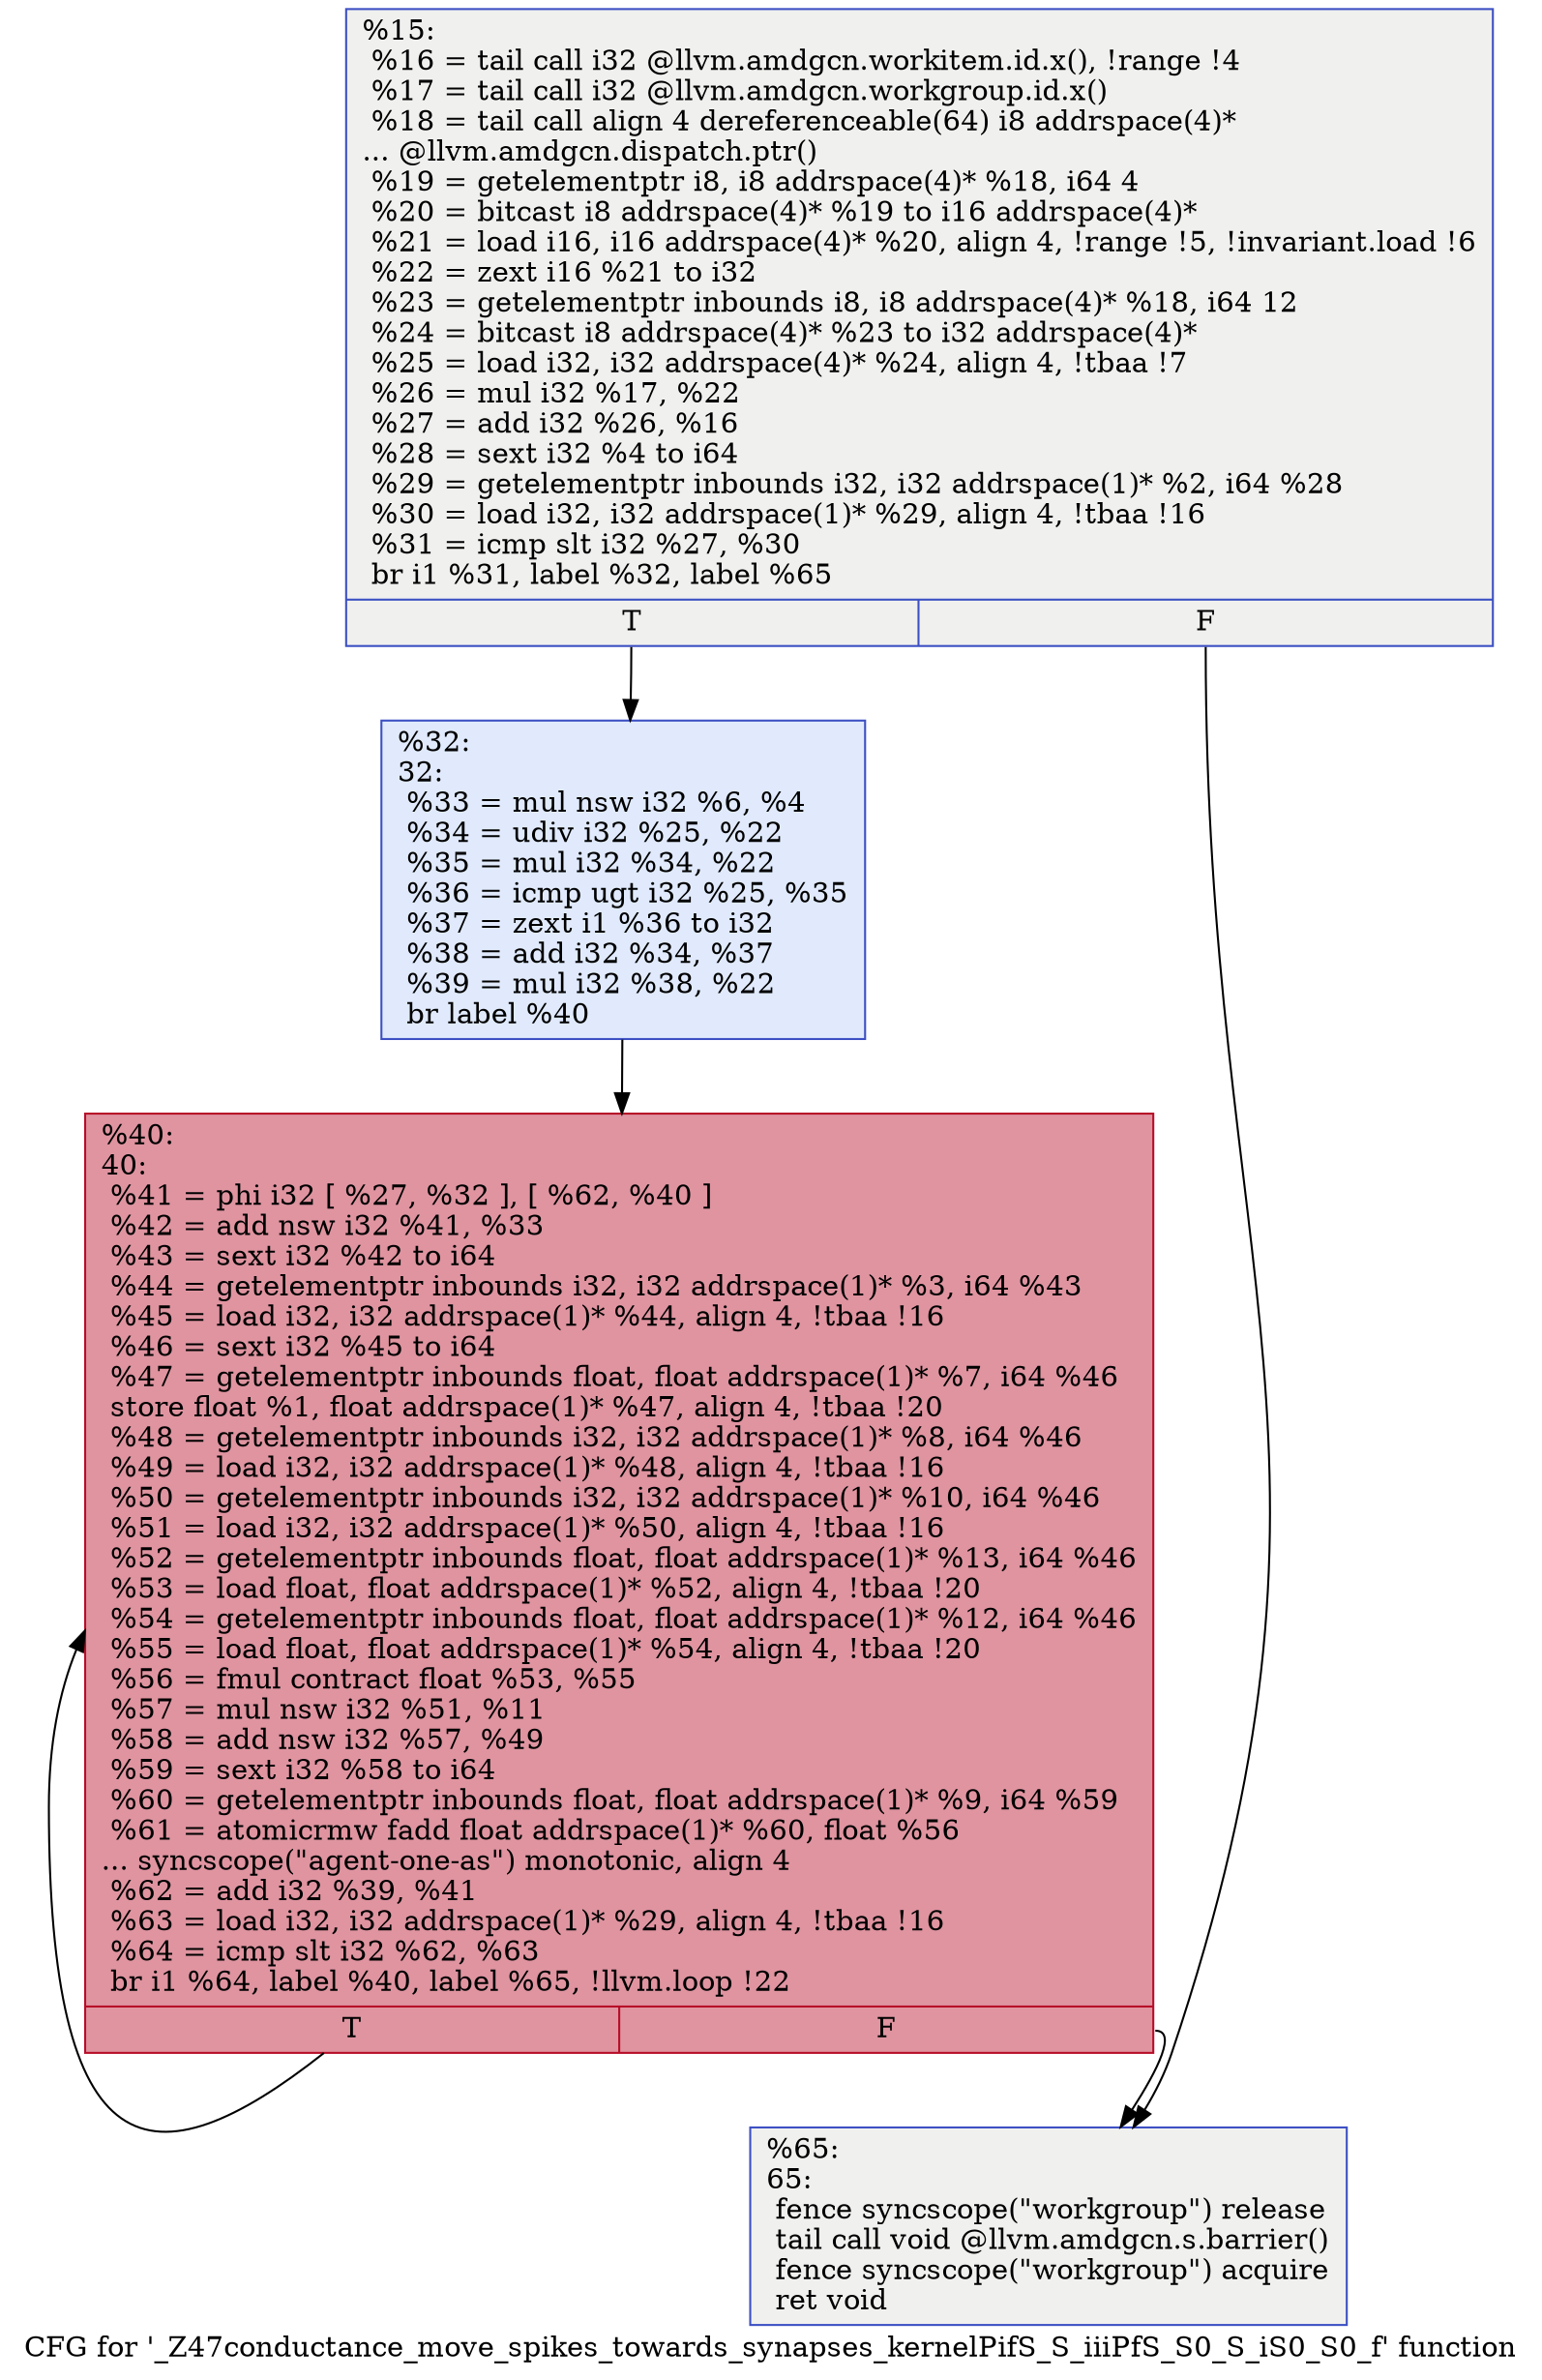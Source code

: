 digraph "CFG for '_Z47conductance_move_spikes_towards_synapses_kernelPifS_S_iiiPfS_S0_S_iS0_S0_f' function" {
	label="CFG for '_Z47conductance_move_spikes_towards_synapses_kernelPifS_S_iiiPfS_S0_S_iS0_S0_f' function";

	Node0x47d41c0 [shape=record,color="#3d50c3ff", style=filled, fillcolor="#dedcdb70",label="{%15:\l  %16 = tail call i32 @llvm.amdgcn.workitem.id.x(), !range !4\l  %17 = tail call i32 @llvm.amdgcn.workgroup.id.x()\l  %18 = tail call align 4 dereferenceable(64) i8 addrspace(4)*\l... @llvm.amdgcn.dispatch.ptr()\l  %19 = getelementptr i8, i8 addrspace(4)* %18, i64 4\l  %20 = bitcast i8 addrspace(4)* %19 to i16 addrspace(4)*\l  %21 = load i16, i16 addrspace(4)* %20, align 4, !range !5, !invariant.load !6\l  %22 = zext i16 %21 to i32\l  %23 = getelementptr inbounds i8, i8 addrspace(4)* %18, i64 12\l  %24 = bitcast i8 addrspace(4)* %23 to i32 addrspace(4)*\l  %25 = load i32, i32 addrspace(4)* %24, align 4, !tbaa !7\l  %26 = mul i32 %17, %22\l  %27 = add i32 %26, %16\l  %28 = sext i32 %4 to i64\l  %29 = getelementptr inbounds i32, i32 addrspace(1)* %2, i64 %28\l  %30 = load i32, i32 addrspace(1)* %29, align 4, !tbaa !16\l  %31 = icmp slt i32 %27, %30\l  br i1 %31, label %32, label %65\l|{<s0>T|<s1>F}}"];
	Node0x47d41c0:s0 -> Node0x47d7380;
	Node0x47d41c0:s1 -> Node0x47d7410;
	Node0x47d7380 [shape=record,color="#3d50c3ff", style=filled, fillcolor="#b9d0f970",label="{%32:\l32:                                               \l  %33 = mul nsw i32 %6, %4\l  %34 = udiv i32 %25, %22\l  %35 = mul i32 %34, %22\l  %36 = icmp ugt i32 %25, %35\l  %37 = zext i1 %36 to i32\l  %38 = add i32 %34, %37\l  %39 = mul i32 %38, %22\l  br label %40\l}"];
	Node0x47d7380 -> Node0x47d7a30;
	Node0x47d7a30 [shape=record,color="#b70d28ff", style=filled, fillcolor="#b70d2870",label="{%40:\l40:                                               \l  %41 = phi i32 [ %27, %32 ], [ %62, %40 ]\l  %42 = add nsw i32 %41, %33\l  %43 = sext i32 %42 to i64\l  %44 = getelementptr inbounds i32, i32 addrspace(1)* %3, i64 %43\l  %45 = load i32, i32 addrspace(1)* %44, align 4, !tbaa !16\l  %46 = sext i32 %45 to i64\l  %47 = getelementptr inbounds float, float addrspace(1)* %7, i64 %46\l  store float %1, float addrspace(1)* %47, align 4, !tbaa !20\l  %48 = getelementptr inbounds i32, i32 addrspace(1)* %8, i64 %46\l  %49 = load i32, i32 addrspace(1)* %48, align 4, !tbaa !16\l  %50 = getelementptr inbounds i32, i32 addrspace(1)* %10, i64 %46\l  %51 = load i32, i32 addrspace(1)* %50, align 4, !tbaa !16\l  %52 = getelementptr inbounds float, float addrspace(1)* %13, i64 %46\l  %53 = load float, float addrspace(1)* %52, align 4, !tbaa !20\l  %54 = getelementptr inbounds float, float addrspace(1)* %12, i64 %46\l  %55 = load float, float addrspace(1)* %54, align 4, !tbaa !20\l  %56 = fmul contract float %53, %55\l  %57 = mul nsw i32 %51, %11\l  %58 = add nsw i32 %57, %49\l  %59 = sext i32 %58 to i64\l  %60 = getelementptr inbounds float, float addrspace(1)* %9, i64 %59\l  %61 = atomicrmw fadd float addrspace(1)* %60, float %56\l... syncscope(\"agent-one-as\") monotonic, align 4\l  %62 = add i32 %39, %41\l  %63 = load i32, i32 addrspace(1)* %29, align 4, !tbaa !16\l  %64 = icmp slt i32 %62, %63\l  br i1 %64, label %40, label %65, !llvm.loop !22\l|{<s0>T|<s1>F}}"];
	Node0x47d7a30:s0 -> Node0x47d7a30;
	Node0x47d7a30:s1 -> Node0x47d7410;
	Node0x47d7410 [shape=record,color="#3d50c3ff", style=filled, fillcolor="#dedcdb70",label="{%65:\l65:                                               \l  fence syncscope(\"workgroup\") release\l  tail call void @llvm.amdgcn.s.barrier()\l  fence syncscope(\"workgroup\") acquire\l  ret void\l}"];
}
